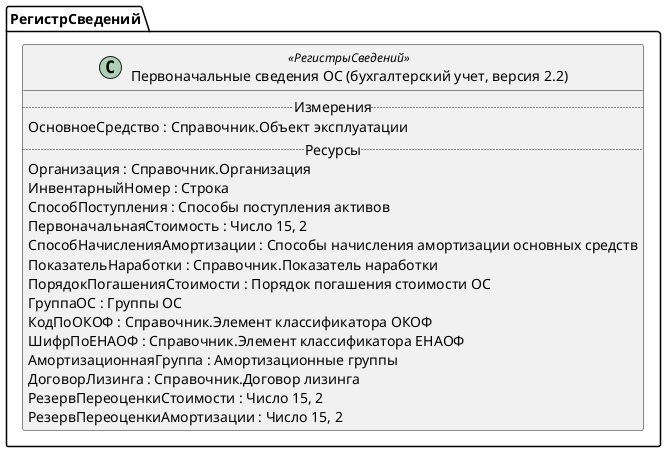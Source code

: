 ﻿@startuml ПервоначальныеСведенияОСБухгалтерскийУчет
'!include templates.wsd
'..\include templates.wsd
class РегистрСведений.ПервоначальныеСведенияОСБухгалтерскийУчет as "Первоначальные сведения ОС (бухгалтерский учет, версия 2.2)" <<РегистрыСведений>>
{
..Измерения..
ОсновноеСредство : Справочник.Объект эксплуатации
..Ресурсы..
Организация : Справочник.Организация
ИнвентарныйНомер : Строка
СпособПоступления : Способы поступления активов
ПервоначальнаяСтоимость : Число 15, 2
СпособНачисленияАмортизации : Способы начисления амортизации основных средств
ПоказательНаработки : Справочник.Показатель наработки
ПорядокПогашенияСтоимости : Порядок погашения стоимости ОС
ГруппаОС : Группы ОС
КодПоОКОФ : Справочник.Элемент классификатора ОКОФ
ШифрПоЕНАОФ : Справочник.Элемент классификатора ЕНАОФ
АмортизационнаяГруппа : Амортизационные группы
ДоговорЛизинга : Справочник.Договор лизинга
РезервПереоценкиСтоимости : Число 15, 2
РезервПереоценкиАмортизации : Число 15, 2
}
@enduml

